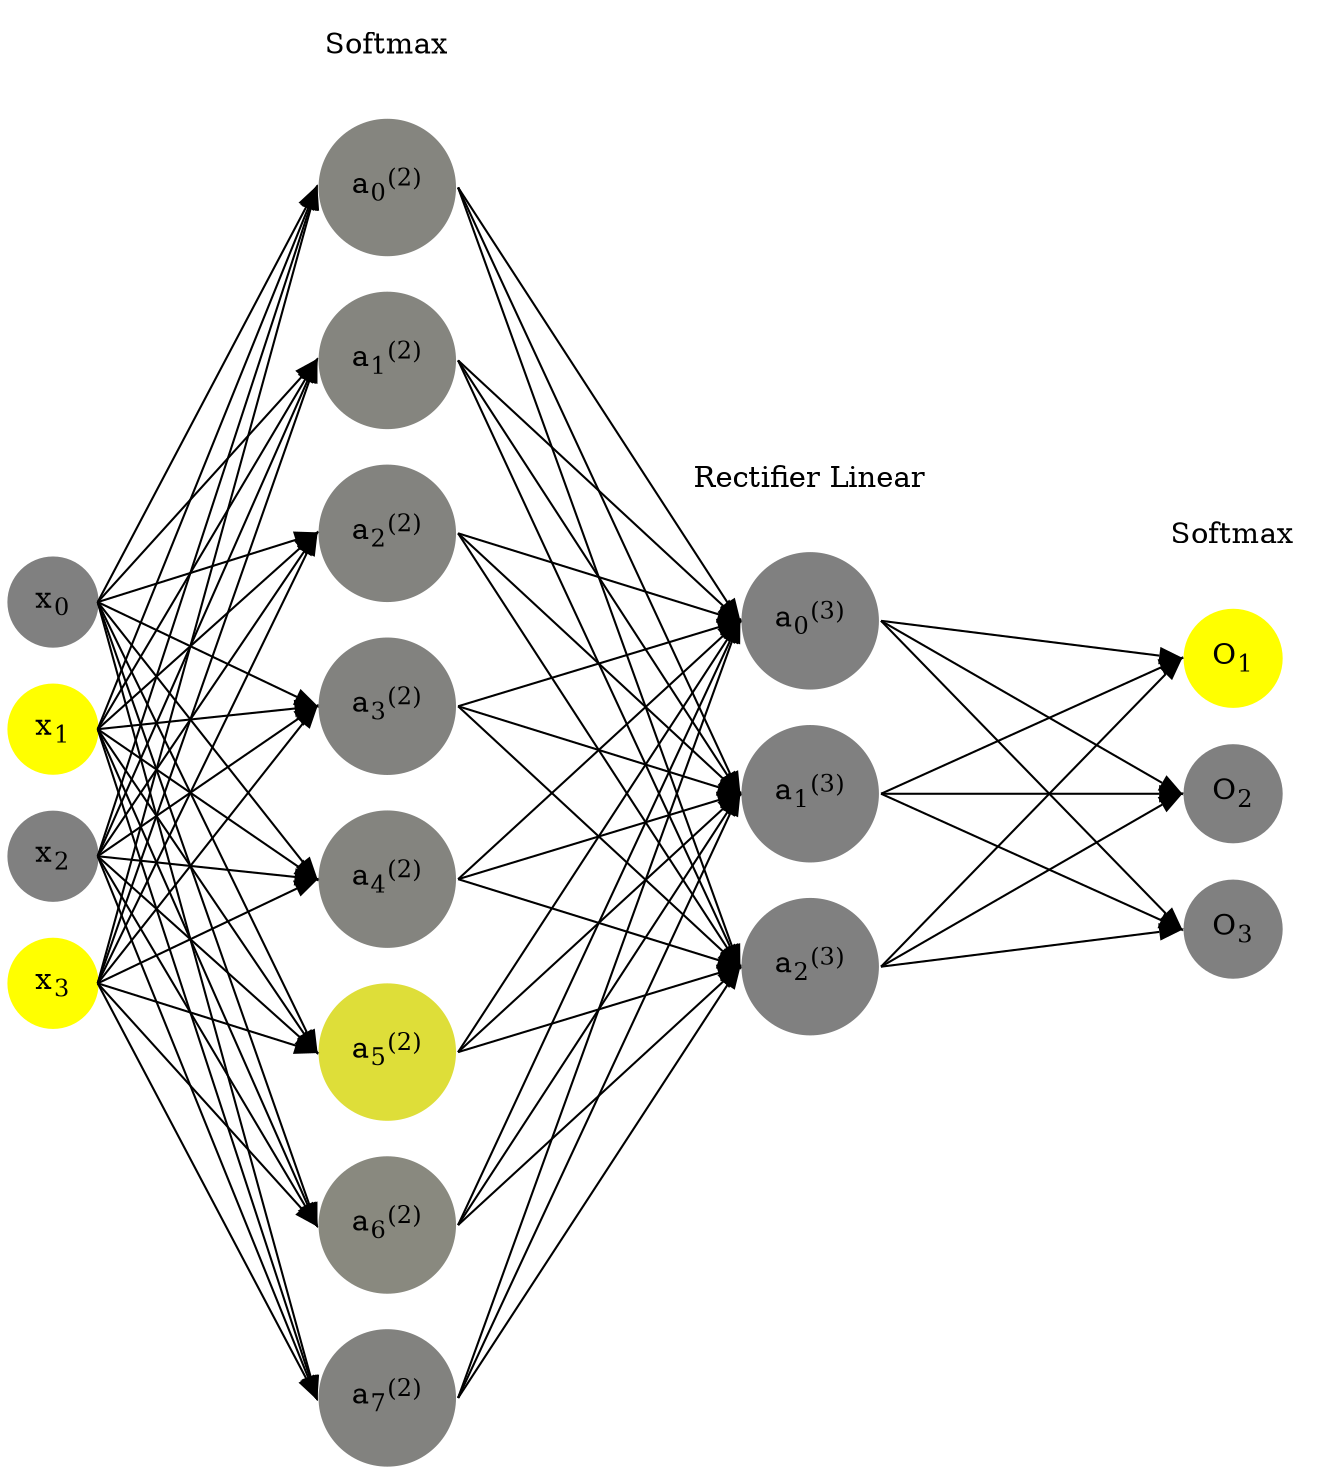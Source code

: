 digraph G {
	rankdir = LR;
	splines=false;
	edge[style=invis];
	ranksep= 1.4;
	{
	node [shape=circle, color="0.1667, 0.0, 0.5", style=filled, fillcolor="0.1667, 0.0, 0.5"];
	x0 [label=<x<sub>0</sub>>];
	}
	{
	node [shape=circle, color="0.1667, 1.0, 1.0", style=filled, fillcolor="0.1667, 1.0, 1.0"];
	x1 [label=<x<sub>1</sub>>];
	}
	{
	node [shape=circle, color="0.1667, 0.0, 0.5", style=filled, fillcolor="0.1667, 0.0, 0.5"];
	x2 [label=<x<sub>2</sub>>];
	}
	{
	node [shape=circle, color="0.1667, 1.0, 1.0", style=filled, fillcolor="0.1667, 1.0, 1.0"];
	x3 [label=<x<sub>3</sub>>];
	}
	{
	node [shape=circle, color="0.1667, 0.043153, 0.521577", style=filled, fillcolor="0.1667, 0.043153, 0.521577"];
	a02 [label=<a<sub>0</sub><sup>(2)</sup>>];
	}
	{
	node [shape=circle, color="0.1667, 0.046124, 0.523062", style=filled, fillcolor="0.1667, 0.046124, 0.523062"];
	a12 [label=<a<sub>1</sub><sup>(2)</sup>>];
	}
	{
	node [shape=circle, color="0.1667, 0.028768, 0.514384", style=filled, fillcolor="0.1667, 0.028768, 0.514384"];
	a22 [label=<a<sub>2</sub><sup>(2)</sup>>];
	}
	{
	node [shape=circle, color="0.1667, 0.018308, 0.509154", style=filled, fillcolor="0.1667, 0.018308, 0.509154"];
	a32 [label=<a<sub>3</sub><sup>(2)</sup>>];
	}
	{
	node [shape=circle, color="0.1667, 0.035165, 0.517582", style=filled, fillcolor="0.1667, 0.035165, 0.517582"];
	a42 [label=<a<sub>4</sub><sup>(2)</sup>>];
	}
	{
	node [shape=circle, color="0.1667, 0.740416, 0.870208", style=filled, fillcolor="0.1667, 0.740416, 0.870208"];
	a52 [label=<a<sub>5</sub><sup>(2)</sup>>];
	}
	{
	node [shape=circle, color="0.1667, 0.071353, 0.535676", style=filled, fillcolor="0.1667, 0.071353, 0.535676"];
	a62 [label=<a<sub>6</sub><sup>(2)</sup>>];
	}
	{
	node [shape=circle, color="0.1667, 0.016713, 0.508357", style=filled, fillcolor="0.1667, 0.016713, 0.508357"];
	a72 [label=<a<sub>7</sub><sup>(2)</sup>>];
	}
	{
	node [shape=circle, color="0.1667, 0.000000, 0.500000", style=filled, fillcolor="0.1667, 0.000000, 0.500000"];
	a03 [label=<a<sub>0</sub><sup>(3)</sup>>];
	}
	{
	node [shape=circle, color="0.1667, 0.000000, 0.500000", style=filled, fillcolor="0.1667, 0.000000, 0.500000"];
	a13 [label=<a<sub>1</sub><sup>(3)</sup>>];
	}
	{
	node [shape=circle, color="0.1667, 0.000000, 0.500000", style=filled, fillcolor="0.1667, 0.000000, 0.500000"];
	a23 [label=<a<sub>2</sub><sup>(3)</sup>>];
	}
	{
	node [shape=circle, color="0.1667, 1.0, 1.0", style=filled, fillcolor="0.1667, 1.0, 1.0"];
	O1 [label=<O<sub>1</sub>>];
	}
	{
	node [shape=circle, color="0.1667, 0.0, 0.5", style=filled, fillcolor="0.1667, 0.0, 0.5"];
	O2 [label=<O<sub>2</sub>>];
	}
	{
	node [shape=circle, color="0.1667, 0.0, 0.5", style=filled, fillcolor="0.1667, 0.0, 0.5"];
	O3 [label=<O<sub>3</sub>>];
	}
	{
	rank=same;
	x0->x1->x2->x3;
	}
	{
	rank=same;
	a02->a12->a22->a32->a42->a52->a62->a72;
	}
	{
	rank=same;
	a03->a13->a23;
	}
	{
	rank=same;
	O1->O2->O3;
	}
	l1 [shape=plaintext,label="Softmax"];
	l1->a02;
	{rank=same; l1;a02};
	l2 [shape=plaintext,label="Rectifier Linear"];
	l2->a03;
	{rank=same; l2;a03};
	l3 [shape=plaintext,label="Softmax"];
	l3->O1;
	{rank=same; l3;O1};
edge[style=solid, tailport=e, headport=w];
	{x0;x1;x2;x3} -> {a02;a12;a22;a32;a42;a52;a62;a72};
	{a02;a12;a22;a32;a42;a52;a62;a72} -> {a03;a13;a23};
	{a03;a13;a23} -> {O1,O2,O3};
}